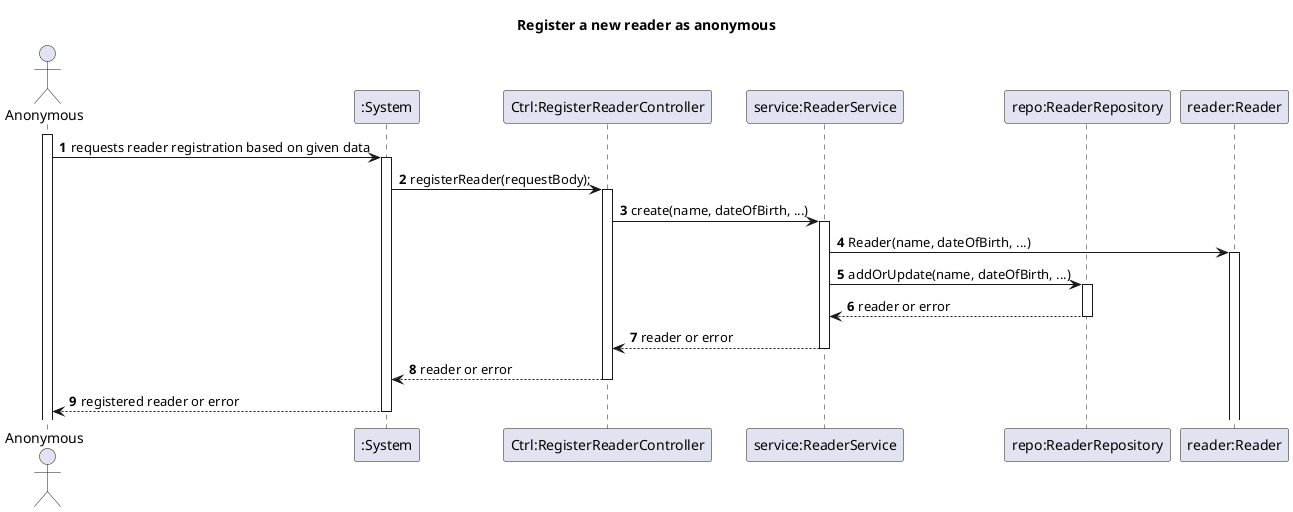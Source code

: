 @startuml
'https://plantuml.com/sequence-diagram
autoactivate on
autonumber

title Register a new reader as anonymous

actor "Anonymous" as User
participant ":System" as System
participant "Ctrl:RegisterReaderController" as Ctrl
participant "service:ReaderService" as Service
participant "repo:ReaderRepository" as Repo
participant "reader:Reader" as Reader

activate User

User -> System: requests reader registration based on given data

System -> Ctrl: registerReader(requestBody);

Ctrl -> Service: create(name, dateOfBirth, ...)
Service -> Reader: Reader(name, dateOfBirth, ...)
Service -> Repo: addOrUpdate(name, dateOfBirth, ...)
Repo --> Service: reader or error
Service --> Ctrl: reader or error
Ctrl --> System: reader or error
System --> User: registered reader or error

@enduml
